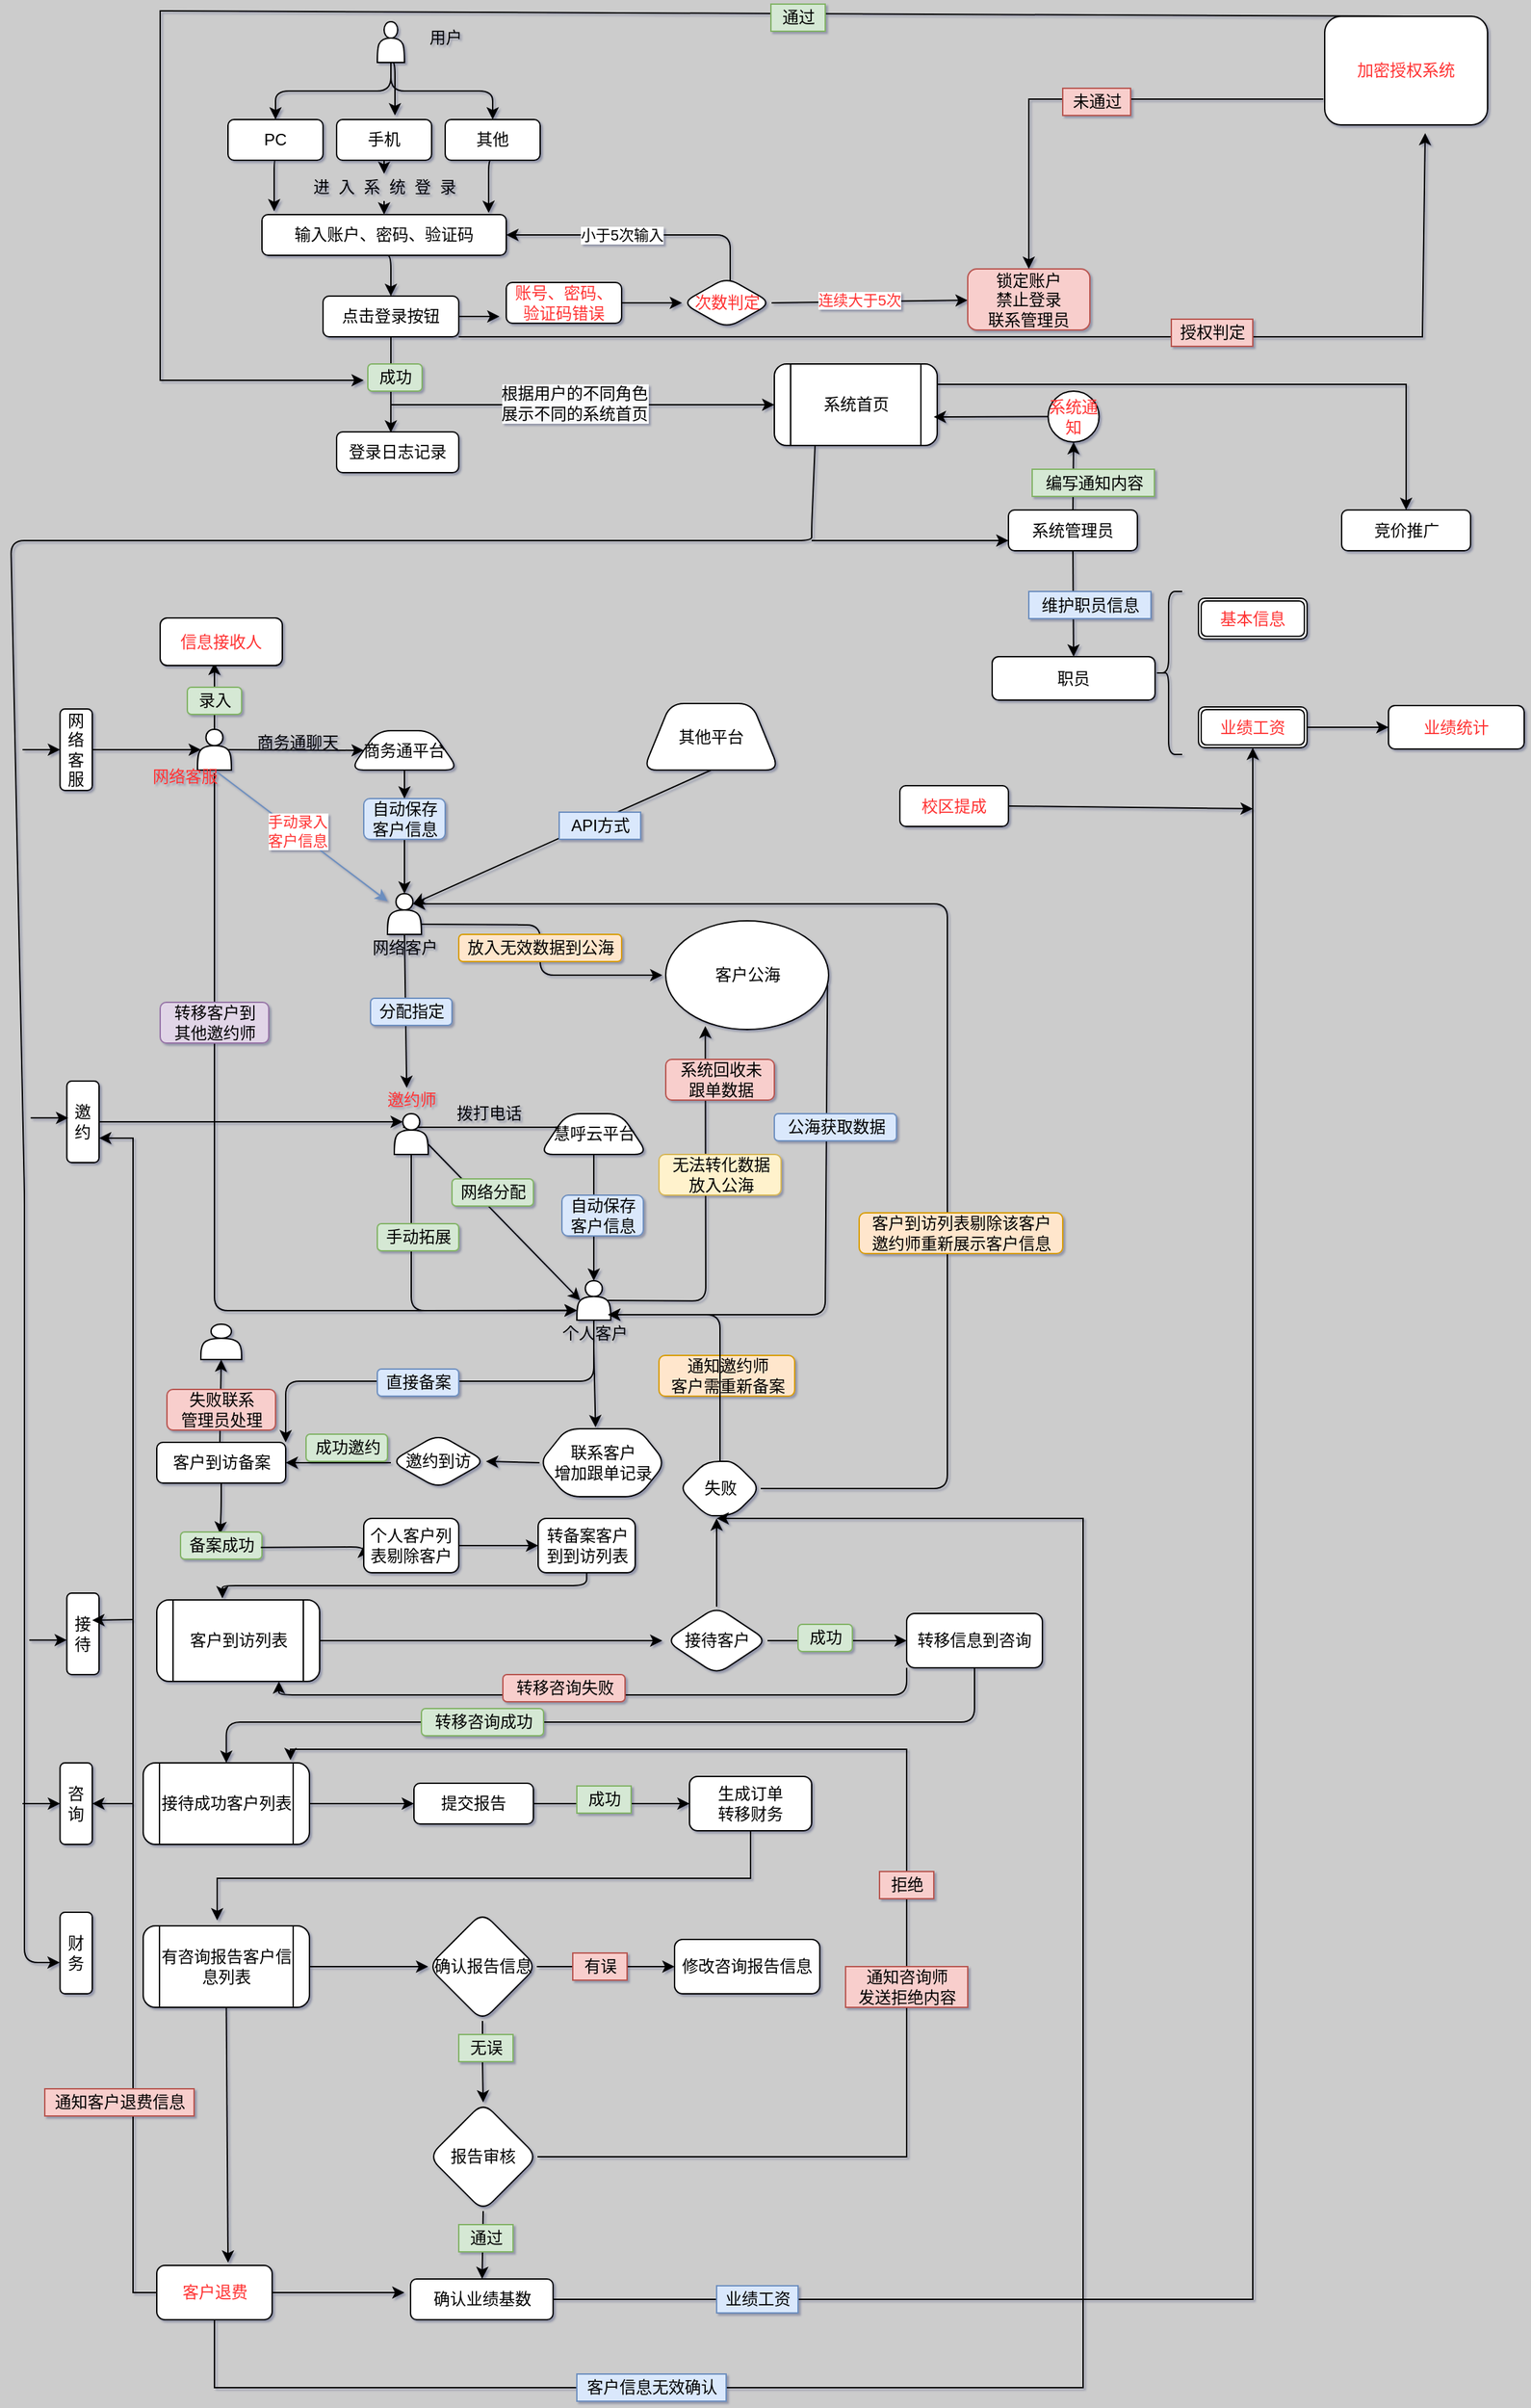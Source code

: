 <mxfile version="14.4.8" type="github">
  <diagram id="YESWJ_fVVs4A_5K_BiSB" name="Page-1">
    <mxGraphModel dx="1422" dy="794" grid="1" gridSize="10" guides="1" tooltips="1" connect="1" arrows="1" fold="1" page="1" pageScale="1" pageWidth="2339" pageHeight="3300" background="#CCCCCC" math="0" shadow="1">
      <root>
        <mxCell id="0" />
        <mxCell id="1" parent="0" />
        <mxCell id="D48idRP4d6Q90apuaHvB-8" style="edgeStyle=orthogonalEdgeStyle;orthogonalLoop=1;jettySize=auto;html=1;exitX=0.5;exitY=1;exitDx=0;exitDy=0;entryX=0.05;entryY=-0.08;entryDx=0;entryDy=0;entryPerimeter=0;" parent="1" source="D48idRP4d6Q90apuaHvB-1" target="D48idRP4d6Q90apuaHvB-5" edge="1">
          <mxGeometry relative="1" as="geometry" />
        </mxCell>
        <mxCell id="D48idRP4d6Q90apuaHvB-1" value="PC" style="whiteSpace=wrap;html=1;rounded=1;" parent="1" vertex="1">
          <mxGeometry x="170" y="90" width="70" height="30" as="geometry" />
        </mxCell>
        <mxCell id="D48idRP4d6Q90apuaHvB-9" style="edgeStyle=orthogonalEdgeStyle;orthogonalLoop=1;jettySize=auto;html=1;exitX=0.5;exitY=1;exitDx=0;exitDy=0;entryX=0.5;entryY=0;entryDx=0;entryDy=0;" parent="1" source="D48idRP4d6Q90apuaHvB-18" target="D48idRP4d6Q90apuaHvB-5" edge="1">
          <mxGeometry relative="1" as="geometry" />
        </mxCell>
        <mxCell id="D48idRP4d6Q90apuaHvB-3" value="手机" style="whiteSpace=wrap;html=1;rounded=1;" parent="1" vertex="1">
          <mxGeometry x="250" y="90" width="70" height="30" as="geometry" />
        </mxCell>
        <mxCell id="D48idRP4d6Q90apuaHvB-10" style="edgeStyle=orthogonalEdgeStyle;orthogonalLoop=1;jettySize=auto;html=1;exitX=0.5;exitY=1;exitDx=0;exitDy=0;entryX=0.928;entryY=-0.04;entryDx=0;entryDy=0;entryPerimeter=0;" parent="1" source="D48idRP4d6Q90apuaHvB-4" target="D48idRP4d6Q90apuaHvB-5" edge="1">
          <mxGeometry relative="1" as="geometry" />
        </mxCell>
        <mxCell id="D48idRP4d6Q90apuaHvB-4" value="其他" style="whiteSpace=wrap;html=1;rounded=1;" parent="1" vertex="1">
          <mxGeometry x="330" y="90" width="70" height="30" as="geometry" />
        </mxCell>
        <mxCell id="D48idRP4d6Q90apuaHvB-21" style="edgeStyle=orthogonalEdgeStyle;orthogonalLoop=1;jettySize=auto;html=1;exitX=0.5;exitY=1;exitDx=0;exitDy=0;entryX=0.5;entryY=0;entryDx=0;entryDy=0;" parent="1" source="D48idRP4d6Q90apuaHvB-5" target="D48idRP4d6Q90apuaHvB-20" edge="1">
          <mxGeometry relative="1" as="geometry" />
        </mxCell>
        <mxCell id="D48idRP4d6Q90apuaHvB-5" value="输入账户、密码、验证码" style="whiteSpace=wrap;html=1;rounded=1;" parent="1" vertex="1">
          <mxGeometry x="195" y="160" width="180" height="30" as="geometry" />
        </mxCell>
        <mxCell id="D48idRP4d6Q90apuaHvB-12" style="edgeStyle=orthogonalEdgeStyle;orthogonalLoop=1;jettySize=auto;html=1;exitX=0.5;exitY=1;exitDx=0;exitDy=0;entryX=0.5;entryY=0;entryDx=0;entryDy=0;" parent="1" source="D48idRP4d6Q90apuaHvB-11" target="D48idRP4d6Q90apuaHvB-1" edge="1">
          <mxGeometry relative="1" as="geometry" />
        </mxCell>
        <mxCell id="D48idRP4d6Q90apuaHvB-13" style="edgeStyle=orthogonalEdgeStyle;orthogonalLoop=1;jettySize=auto;html=1;exitX=0.5;exitY=1;exitDx=0;exitDy=0;entryX=0.614;entryY=-0.1;entryDx=0;entryDy=0;entryPerimeter=0;" parent="1" source="D48idRP4d6Q90apuaHvB-11" target="D48idRP4d6Q90apuaHvB-3" edge="1">
          <mxGeometry relative="1" as="geometry" />
        </mxCell>
        <mxCell id="D48idRP4d6Q90apuaHvB-14" style="edgeStyle=orthogonalEdgeStyle;orthogonalLoop=1;jettySize=auto;html=1;exitX=0.5;exitY=1;exitDx=0;exitDy=0;entryX=0.5;entryY=0;entryDx=0;entryDy=0;" parent="1" source="D48idRP4d6Q90apuaHvB-11" target="D48idRP4d6Q90apuaHvB-4" edge="1">
          <mxGeometry relative="1" as="geometry" />
        </mxCell>
        <mxCell id="D48idRP4d6Q90apuaHvB-11" value="" style="shape=actor;whiteSpace=wrap;html=1;rounded=1;" parent="1" vertex="1">
          <mxGeometry x="280" y="18" width="20" height="30" as="geometry" />
        </mxCell>
        <mxCell id="D48idRP4d6Q90apuaHvB-16" value="用户" style="text;html=1;align=center;verticalAlign=middle;resizable=0;points=[];autosize=1;rounded=1;" parent="1" vertex="1">
          <mxGeometry x="310" y="20" width="40" height="20" as="geometry" />
        </mxCell>
        <mxCell id="D48idRP4d6Q90apuaHvB-18" value="进&amp;nbsp; 入&amp;nbsp; 系&amp;nbsp; 统&amp;nbsp; 登&amp;nbsp; 录" style="text;html=1;align=center;verticalAlign=middle;resizable=0;points=[];autosize=1;rounded=1;" parent="1" vertex="1">
          <mxGeometry x="225" y="130" width="120" height="20" as="geometry" />
        </mxCell>
        <mxCell id="D48idRP4d6Q90apuaHvB-19" style="edgeStyle=orthogonalEdgeStyle;orthogonalLoop=1;jettySize=auto;html=1;exitX=0.5;exitY=1;exitDx=0;exitDy=0;entryX=0.5;entryY=0;entryDx=0;entryDy=0;" parent="1" source="D48idRP4d6Q90apuaHvB-3" target="D48idRP4d6Q90apuaHvB-18" edge="1">
          <mxGeometry relative="1" as="geometry">
            <mxPoint x="285" y="120" as="sourcePoint" />
            <mxPoint x="285" y="160" as="targetPoint" />
          </mxGeometry>
        </mxCell>
        <mxCell id="RMrvw5dMMkh8_IedU6CL-13" style="edgeStyle=orthogonalEdgeStyle;orthogonalLoop=1;jettySize=auto;html=1;exitX=1;exitY=0.5;exitDx=0;exitDy=0;" parent="1" source="D48idRP4d6Q90apuaHvB-20" edge="1">
          <mxGeometry relative="1" as="geometry">
            <mxPoint x="370" y="235" as="targetPoint" />
          </mxGeometry>
        </mxCell>
        <mxCell id="RMrvw5dMMkh8_IedU6CL-25" style="edgeStyle=none;orthogonalLoop=1;jettySize=auto;html=1;exitX=0.5;exitY=1;exitDx=0;exitDy=0;entryX=0.444;entryY=0.017;entryDx=0;entryDy=0;entryPerimeter=0;" parent="1" source="D48idRP4d6Q90apuaHvB-20" target="RMrvw5dMMkh8_IedU6CL-8" edge="1">
          <mxGeometry relative="1" as="geometry" />
        </mxCell>
        <mxCell id="RMrvw5dMMkh8_IedU6CL-39" style="edgeStyle=none;orthogonalLoop=1;jettySize=auto;html=1;entryX=0;entryY=0.5;entryDx=0;entryDy=0;fontColor=#FF3333;" parent="1" target="RMrvw5dMMkh8_IedU6CL-38" edge="1">
          <mxGeometry relative="1" as="geometry">
            <mxPoint x="290" y="300" as="sourcePoint" />
            <Array as="points" />
          </mxGeometry>
        </mxCell>
        <mxCell id="RMrvw5dMMkh8_IedU6CL-41" value="&lt;span style=&quot;color: rgb(0 , 0 , 0) ; font-size: 12px ; background-color: rgb(248 , 249 , 250)&quot;&gt;根据用户的不同角色&lt;/span&gt;&lt;br style=&quot;color: rgb(0 , 0 , 0) ; font-size: 12px ; background-color: rgb(248 , 249 , 250)&quot;&gt;&lt;span style=&quot;color: rgb(0 , 0 , 0) ; font-size: 12px ; background-color: rgb(248 , 249 , 250)&quot;&gt;展示不同的系统首页&lt;/span&gt;" style="edgeLabel;html=1;align=center;verticalAlign=middle;resizable=0;points=[];fontColor=#FF3333;rounded=1;" parent="RMrvw5dMMkh8_IedU6CL-39" vertex="1" connectable="0">
          <mxGeometry x="-0.045" y="1" relative="1" as="geometry">
            <mxPoint as="offset" />
          </mxGeometry>
        </mxCell>
        <mxCell id="47OByKtoj6zuyFMPDQzj-73" style="edgeStyle=none;rounded=0;orthogonalLoop=1;jettySize=auto;html=1;exitX=1;exitY=1;exitDx=0;exitDy=0;fontColor=#FF3333;entryX=0.617;entryY=1.075;entryDx=0;entryDy=0;entryPerimeter=0;" edge="1" parent="1" source="D48idRP4d6Q90apuaHvB-20" target="47OByKtoj6zuyFMPDQzj-72">
          <mxGeometry relative="1" as="geometry">
            <mxPoint x="1052" y="105" as="targetPoint" />
            <Array as="points">
              <mxPoint x="1050" y="250" />
            </Array>
          </mxGeometry>
        </mxCell>
        <mxCell id="D48idRP4d6Q90apuaHvB-20" value="点击登录按钮" style="whiteSpace=wrap;html=1;rounded=1;" parent="1" vertex="1">
          <mxGeometry x="240" y="220" width="100" height="30" as="geometry" />
        </mxCell>
        <mxCell id="RMrvw5dMMkh8_IedU6CL-8" value="登录日志记录" style="whiteSpace=wrap;html=1;rounded=1;" parent="1" vertex="1">
          <mxGeometry x="250" y="320" width="90" height="30" as="geometry" />
        </mxCell>
        <mxCell id="D48idRP4d6Q90apuaHvB-26" value="成功" style="text;html=1;align=center;verticalAlign=middle;resizable=0;points=[];autosize=1;fillColor=#d5e8d4;strokeColor=#82b366;rounded=1;" parent="1" vertex="1">
          <mxGeometry x="273" y="270" width="40" height="20" as="geometry" />
        </mxCell>
        <mxCell id="RMrvw5dMMkh8_IedU6CL-29" style="edgeStyle=none;orthogonalLoop=1;jettySize=auto;html=1;exitX=1;exitY=0.5;exitDx=0;exitDy=0;entryX=0;entryY=0.5;entryDx=0;entryDy=0;" parent="1" source="RMrvw5dMMkh8_IedU6CL-27" edge="1" target="RMrvw5dMMkh8_IedU6CL-37">
          <mxGeometry relative="1" as="geometry">
            <mxPoint x="510" y="235.0" as="targetPoint" />
          </mxGeometry>
        </mxCell>
        <mxCell id="RMrvw5dMMkh8_IedU6CL-27" value="&lt;span style=&quot;color: rgb(255 , 51 , 51)&quot;&gt;账号、密码、&lt;/span&gt;&lt;br style=&quot;color: rgb(255 , 51 , 51)&quot;&gt;&lt;span style=&quot;color: rgb(255 , 51 , 51)&quot;&gt;验证码错误&lt;/span&gt;" style="whiteSpace=wrap;html=1;rounded=1;" parent="1" vertex="1">
          <mxGeometry x="375" y="210" width="85" height="30" as="geometry" />
        </mxCell>
        <mxCell id="RMrvw5dMMkh8_IedU6CL-33" style="edgeStyle=none;orthogonalLoop=1;jettySize=auto;html=1;exitX=1;exitY=0.5;exitDx=0;exitDy=0;" parent="1" target="RMrvw5dMMkh8_IedU6CL-32" edge="1" source="RMrvw5dMMkh8_IedU6CL-37">
          <mxGeometry relative="1" as="geometry">
            <mxPoint x="570" y="235.0" as="sourcePoint" />
          </mxGeometry>
        </mxCell>
        <mxCell id="RMrvw5dMMkh8_IedU6CL-34" value="连续大于5次" style="edgeLabel;html=1;align=center;verticalAlign=middle;resizable=0;points=[];fontColor=#FF3333;rounded=1;" parent="RMrvw5dMMkh8_IedU6CL-33" vertex="1" connectable="0">
          <mxGeometry x="-0.306" y="-1" relative="1" as="geometry">
            <mxPoint x="14.49" y="-2.84" as="offset" />
          </mxGeometry>
        </mxCell>
        <mxCell id="RMrvw5dMMkh8_IedU6CL-35" style="edgeStyle=none;orthogonalLoop=1;jettySize=auto;html=1;exitX=0.5;exitY=0;exitDx=0;exitDy=0;entryX=1;entryY=0.5;entryDx=0;entryDy=0;" parent="1" target="D48idRP4d6Q90apuaHvB-5" edge="1">
          <mxGeometry relative="1" as="geometry">
            <mxPoint x="540" y="215.0" as="sourcePoint" />
            <Array as="points">
              <mxPoint x="540" y="175" />
            </Array>
          </mxGeometry>
        </mxCell>
        <mxCell id="RMrvw5dMMkh8_IedU6CL-36" value="小于5次输入" style="edgeLabel;html=1;align=center;verticalAlign=middle;resizable=0;points=[];rounded=1;" parent="RMrvw5dMMkh8_IedU6CL-35" vertex="1" connectable="0">
          <mxGeometry x="0.35" y="1" relative="1" as="geometry">
            <mxPoint x="18.33" y="-1" as="offset" />
          </mxGeometry>
        </mxCell>
        <mxCell id="RMrvw5dMMkh8_IedU6CL-32" value="锁定账户&lt;br&gt;禁止登录&lt;br&gt;联系管理员" style="whiteSpace=wrap;html=1;fillColor=#f8cecc;strokeColor=#b85450;rounded=1;" parent="1" vertex="1">
          <mxGeometry x="715" y="200" width="90" height="45" as="geometry" />
        </mxCell>
        <mxCell id="RMrvw5dMMkh8_IedU6CL-37" value="次数判定" style="rhombus;whiteSpace=wrap;html=1;fontColor=#FF3333;rounded=1;" parent="1" vertex="1">
          <mxGeometry x="504.5" y="206.25" width="66" height="37.5" as="geometry" />
        </mxCell>
        <mxCell id="RMrvw5dMMkh8_IedU6CL-220" style="edgeStyle=none;orthogonalLoop=1;jettySize=auto;html=1;exitX=0.25;exitY=1;exitDx=0;exitDy=0;fontColor=#000000;entryX=-0.011;entryY=0.617;entryDx=0;entryDy=0;entryPerimeter=0;" parent="1" source="RMrvw5dMMkh8_IedU6CL-38" target="47OByKtoj6zuyFMPDQzj-7" edge="1">
          <mxGeometry relative="1" as="geometry">
            <mxPoint x="19.8" y="1363" as="targetPoint" />
            <Array as="points">
              <mxPoint x="600" y="390" />
              <mxPoint x="600" y="400" />
              <mxPoint x="10" y="400" />
              <mxPoint x="20" y="880" />
              <mxPoint x="20" y="1120" />
              <mxPoint x="20" y="1240" />
              <mxPoint x="20" y="1323" />
              <mxPoint x="20" y="1447" />
            </Array>
          </mxGeometry>
        </mxCell>
        <mxCell id="47OByKtoj6zuyFMPDQzj-82" style="edgeStyle=none;rounded=0;orthogonalLoop=1;jettySize=auto;html=1;exitX=1;exitY=0.25;exitDx=0;exitDy=0;entryX=0.5;entryY=0;entryDx=0;entryDy=0;fontColor=#FF3333;" edge="1" parent="1" source="RMrvw5dMMkh8_IedU6CL-38" target="47OByKtoj6zuyFMPDQzj-81">
          <mxGeometry relative="1" as="geometry">
            <Array as="points">
              <mxPoint x="1038" y="285" />
            </Array>
          </mxGeometry>
        </mxCell>
        <mxCell id="RMrvw5dMMkh8_IedU6CL-38" value="&lt;font color=&quot;#000000&quot;&gt;系统首页&lt;/font&gt;" style="shape=process;whiteSpace=wrap;html=1;backgroundOutline=1;fontColor=#FF3333;rounded=1;" parent="1" vertex="1">
          <mxGeometry x="572.5" y="270" width="120" height="60" as="geometry" />
        </mxCell>
        <mxCell id="RMrvw5dMMkh8_IedU6CL-47" style="edgeStyle=none;orthogonalLoop=1;jettySize=auto;html=1;exitX=0.9;exitY=0.5;exitDx=0;exitDy=0;entryX=0;entryY=0.5;entryDx=0;entryDy=0;fontColor=#FF3333;exitPerimeter=0;" parent="1" source="RMrvw5dMMkh8_IedU6CL-44" target="RMrvw5dMMkh8_IedU6CL-46" edge="1">
          <mxGeometry relative="1" as="geometry" />
        </mxCell>
        <mxCell id="RMrvw5dMMkh8_IedU6CL-58" style="edgeStyle=none;orthogonalLoop=1;jettySize=auto;html=1;exitX=0.5;exitY=1;exitDx=0;exitDy=0;fontColor=#FF3333;fillColor=#dae8fc;strokeColor=#6c8ebf;" parent="1" source="RMrvw5dMMkh8_IedU6CL-44" target="RMrvw5dMMkh8_IedU6CL-76" edge="1">
          <mxGeometry relative="1" as="geometry">
            <mxPoint x="160" y="568" as="sourcePoint" />
            <mxPoint x="370" y="629.37" as="targetPoint" />
            <Array as="points" />
          </mxGeometry>
        </mxCell>
        <mxCell id="RMrvw5dMMkh8_IedU6CL-59" value="手动录入&lt;br&gt;客户信息" style="edgeLabel;html=1;align=center;verticalAlign=middle;resizable=0;points=[];fontColor=#FF3333;rounded=1;" parent="RMrvw5dMMkh8_IedU6CL-58" vertex="1" connectable="0">
          <mxGeometry x="-0.216" relative="1" as="geometry">
            <mxPoint x="11.21" y="6.67" as="offset" />
          </mxGeometry>
        </mxCell>
        <mxCell id="RMrvw5dMMkh8_IedU6CL-72" style="edgeStyle=none;orthogonalLoop=1;jettySize=auto;html=1;exitX=0.5;exitY=0;exitDx=0;exitDy=0;fontColor=#000000;" parent="1" source="RMrvw5dMMkh8_IedU6CL-44" edge="1">
          <mxGeometry relative="1" as="geometry">
            <mxPoint x="160" y="490" as="targetPoint" />
          </mxGeometry>
        </mxCell>
        <mxCell id="RMrvw5dMMkh8_IedU6CL-174" style="edgeStyle=elbowEdgeStyle;orthogonalLoop=1;jettySize=auto;elbow=vertical;html=1;entryX=0;entryY=0.75;entryDx=0;entryDy=0;fontColor=#000000;" parent="1" target="RMrvw5dMMkh8_IedU6CL-80" edge="1">
          <mxGeometry relative="1" as="geometry">
            <mxPoint x="160" y="571" as="sourcePoint" />
            <Array as="points">
              <mxPoint x="330" y="967" />
              <mxPoint x="160" y="840" />
            </Array>
          </mxGeometry>
        </mxCell>
        <mxCell id="RMrvw5dMMkh8_IedU6CL-44" value="" style="shape=actor;whiteSpace=wrap;html=1;fontColor=#FF3333;rounded=1;" parent="1" vertex="1">
          <mxGeometry x="147.5" y="539" width="25" height="30" as="geometry" />
        </mxCell>
        <mxCell id="RMrvw5dMMkh8_IedU6CL-45" value="网络客服" style="text;html=1;align=center;verticalAlign=middle;resizable=0;points=[];autosize=1;fontColor=#FF3333;rounded=1;" parent="1" vertex="1">
          <mxGeometry x="107.5" y="564" width="60" height="20" as="geometry" />
        </mxCell>
        <mxCell id="RMrvw5dMMkh8_IedU6CL-78" style="edgeStyle=none;orthogonalLoop=1;jettySize=auto;html=1;exitX=0.5;exitY=1;exitDx=0;exitDy=0;entryX=0.5;entryY=0;entryDx=0;entryDy=0;fontColor=#000000;" parent="1" source="RMrvw5dMMkh8_IedU6CL-54" target="RMrvw5dMMkh8_IedU6CL-76" edge="1">
          <mxGeometry relative="1" as="geometry" />
        </mxCell>
        <mxCell id="RMrvw5dMMkh8_IedU6CL-46" value="&lt;font color=&quot;#000000&quot;&gt;商务通平台&lt;/font&gt;" style="shape=trapezoid;perimeter=trapezoidPerimeter;whiteSpace=wrap;html=1;fixedSize=1;fontColor=#FF3333;rounded=1;" parent="1" vertex="1">
          <mxGeometry x="260" y="540" width="80" height="29" as="geometry" />
        </mxCell>
        <mxCell id="RMrvw5dMMkh8_IedU6CL-48" value="&lt;font color=&quot;#000000&quot;&gt;商务通聊天&lt;/font&gt;" style="text;html=1;align=center;verticalAlign=middle;resizable=0;points=[];autosize=1;fontColor=#FF3333;rounded=1;" parent="1" vertex="1">
          <mxGeometry x="181" y="539" width="80" height="20" as="geometry" />
        </mxCell>
        <mxCell id="RMrvw5dMMkh8_IedU6CL-61" value="信息接收人" style="whiteSpace=wrap;html=1;fontColor=#FF3333;rounded=1;" parent="1" vertex="1">
          <mxGeometry x="120" y="457" width="90" height="35" as="geometry" />
        </mxCell>
        <mxCell id="RMrvw5dMMkh8_IedU6CL-68" style="edgeStyle=none;orthogonalLoop=1;jettySize=auto;html=1;entryX=1;entryY=0.25;entryDx=0;entryDy=0;fontColor=#FF3333;" parent="1" target="RMrvw5dMMkh8_IedU6CL-67" edge="1">
          <mxGeometry relative="1" as="geometry">
            <mxPoint x="299" y="832" as="sourcePoint" />
          </mxGeometry>
        </mxCell>
        <mxCell id="RMrvw5dMMkh8_IedU6CL-82" style="edgeStyle=none;orthogonalLoop=1;jettySize=auto;html=1;exitX=0.5;exitY=1;exitDx=0;exitDy=0;fontColor=#000000;entryX=0;entryY=0.75;entryDx=0;entryDy=0;" parent="1" source="RMrvw5dMMkh8_IedU6CL-64" target="RMrvw5dMMkh8_IedU6CL-80" edge="1">
          <mxGeometry relative="1" as="geometry">
            <mxPoint x="420" y="967" as="targetPoint" />
            <Array as="points">
              <mxPoint x="305" y="967" />
            </Array>
          </mxGeometry>
        </mxCell>
        <mxCell id="RMrvw5dMMkh8_IedU6CL-88" style="edgeStyle=none;orthogonalLoop=1;jettySize=auto;html=1;exitX=1;exitY=0.75;exitDx=0;exitDy=0;entryX=0.1;entryY=0.5;entryDx=0;entryDy=0;entryPerimeter=0;fontColor=#000000;" parent="1" source="RMrvw5dMMkh8_IedU6CL-64" target="RMrvw5dMMkh8_IedU6CL-80" edge="1">
          <mxGeometry relative="1" as="geometry" />
        </mxCell>
        <mxCell id="RMrvw5dMMkh8_IedU6CL-64" value="" style="shape=actor;whiteSpace=wrap;html=1;fontColor=#FF3333;rounded=1;" parent="1" vertex="1">
          <mxGeometry x="292.5" y="822" width="25" height="30" as="geometry" />
        </mxCell>
        <mxCell id="RMrvw5dMMkh8_IedU6CL-65" value="邀约师" style="text;html=1;align=center;verticalAlign=middle;resizable=0;points=[];autosize=1;fontColor=#FF3333;rounded=1;" parent="1" vertex="1">
          <mxGeometry x="280" y="802" width="50" height="20" as="geometry" />
        </mxCell>
        <mxCell id="RMrvw5dMMkh8_IedU6CL-178" style="edgeStyle=elbowEdgeStyle;orthogonalLoop=1;jettySize=auto;elbow=vertical;html=1;exitX=0.5;exitY=1;exitDx=0;exitDy=0;entryX=0.5;entryY=0;entryDx=0;entryDy=0;fontColor=#000000;" parent="1" source="RMrvw5dMMkh8_IedU6CL-67" target="RMrvw5dMMkh8_IedU6CL-80" edge="1">
          <mxGeometry relative="1" as="geometry" />
        </mxCell>
        <mxCell id="RMrvw5dMMkh8_IedU6CL-67" value="&lt;font color=&quot;#000000&quot;&gt;慧呼云平台&lt;/font&gt;" style="shape=trapezoid;perimeter=trapezoidPerimeter;whiteSpace=wrap;html=1;fixedSize=1;fontColor=#FF3333;rounded=1;" parent="1" vertex="1">
          <mxGeometry x="399.5" y="822" width="80" height="30" as="geometry" />
        </mxCell>
        <mxCell id="RMrvw5dMMkh8_IedU6CL-69" value="拨打电话" style="text;html=1;align=center;verticalAlign=middle;resizable=0;points=[];autosize=1;rounded=1;" parent="1" vertex="1">
          <mxGeometry x="331.5" y="812" width="60" height="20" as="geometry" />
        </mxCell>
        <mxCell id="RMrvw5dMMkh8_IedU6CL-73" value="录入" style="text;html=1;align=center;verticalAlign=middle;resizable=0;points=[];autosize=1;fillColor=#d5e8d4;strokeColor=#82b366;rounded=1;" parent="1" vertex="1">
          <mxGeometry x="140" y="508" width="40" height="20" as="geometry" />
        </mxCell>
        <mxCell id="RMrvw5dMMkh8_IedU6CL-75" value="手动拓展" style="text;html=1;align=center;verticalAlign=middle;resizable=0;points=[];autosize=1;fillColor=#d5e8d4;strokeColor=#82b366;rounded=1;" parent="1" vertex="1">
          <mxGeometry x="280" y="903" width="60" height="20" as="geometry" />
        </mxCell>
        <mxCell id="RMrvw5dMMkh8_IedU6CL-110" style="edgeStyle=none;orthogonalLoop=1;jettySize=auto;html=1;exitX=0.5;exitY=1;exitDx=0;exitDy=0;entryX=0.433;entryY=0.05;entryDx=0;entryDy=0;entryPerimeter=0;fontColor=#000000;" parent="1" source="RMrvw5dMMkh8_IedU6CL-76" target="RMrvw5dMMkh8_IedU6CL-65" edge="1">
          <mxGeometry relative="1" as="geometry" />
        </mxCell>
        <mxCell id="RMrvw5dMMkh8_IedU6CL-150" style="edgeStyle=none;orthogonalLoop=1;jettySize=auto;html=1;exitX=1;exitY=0.75;exitDx=0;exitDy=0;fontColor=#000000;" parent="1" source="RMrvw5dMMkh8_IedU6CL-76" edge="1">
          <mxGeometry relative="1" as="geometry">
            <mxPoint x="490" y="720" as="targetPoint" />
            <Array as="points">
              <mxPoint x="400" y="683" />
              <mxPoint x="400" y="720" />
            </Array>
          </mxGeometry>
        </mxCell>
        <mxCell id="RMrvw5dMMkh8_IedU6CL-76" value="" style="shape=actor;whiteSpace=wrap;html=1;fontColor=#FF3333;rounded=1;" parent="1" vertex="1">
          <mxGeometry x="287.5" y="660" width="25" height="30" as="geometry" />
        </mxCell>
        <mxCell id="RMrvw5dMMkh8_IedU6CL-54" value="自动保存&lt;br&gt;客户信息" style="text;html=1;align=center;verticalAlign=middle;resizable=0;points=[];autosize=1;fillColor=#dae8fc;strokeColor=#6c8ebf;rounded=1;" parent="1" vertex="1">
          <mxGeometry x="270" y="590" width="60" height="30" as="geometry" />
        </mxCell>
        <mxCell id="RMrvw5dMMkh8_IedU6CL-79" style="edgeStyle=none;orthogonalLoop=1;jettySize=auto;html=1;exitX=0.5;exitY=1;exitDx=0;exitDy=0;entryX=0.5;entryY=0;entryDx=0;entryDy=0;fontColor=#000000;" parent="1" source="RMrvw5dMMkh8_IedU6CL-46" target="RMrvw5dMMkh8_IedU6CL-54" edge="1">
          <mxGeometry relative="1" as="geometry">
            <mxPoint x="300" y="569" as="sourcePoint" />
            <mxPoint x="300" y="660" as="targetPoint" />
          </mxGeometry>
        </mxCell>
        <mxCell id="RMrvw5dMMkh8_IedU6CL-101" style="edgeStyle=none;orthogonalLoop=1;jettySize=auto;html=1;exitX=0.9;exitY=0.5;exitDx=0;exitDy=0;entryX=0.243;entryY=0.969;entryDx=0;entryDy=0;fontColor=#000000;entryPerimeter=0;exitPerimeter=0;" parent="1" source="RMrvw5dMMkh8_IedU6CL-80" target="RMrvw5dMMkh8_IedU6CL-95" edge="1">
          <mxGeometry relative="1" as="geometry">
            <Array as="points">
              <mxPoint x="522" y="960" />
            </Array>
          </mxGeometry>
        </mxCell>
        <mxCell id="RMrvw5dMMkh8_IedU6CL-105" style="edgeStyle=none;orthogonalLoop=1;jettySize=auto;html=1;exitX=0.5;exitY=1;exitDx=0;exitDy=0;entryX=0.444;entryY=-0.023;entryDx=0;entryDy=0;entryPerimeter=0;fontColor=#000000;" parent="1" source="RMrvw5dMMkh8_IedU6CL-84" target="RMrvw5dMMkh8_IedU6CL-104" edge="1">
          <mxGeometry relative="1" as="geometry" />
        </mxCell>
        <mxCell id="RMrvw5dMMkh8_IedU6CL-186" style="edgeStyle=elbowEdgeStyle;orthogonalLoop=1;jettySize=auto;elbow=vertical;html=1;exitX=0.5;exitY=1;exitDx=0;exitDy=0;entryX=1;entryY=0;entryDx=0;entryDy=0;fontColor=#000000;" parent="1" source="RMrvw5dMMkh8_IedU6CL-80" target="RMrvw5dMMkh8_IedU6CL-141" edge="1">
          <mxGeometry relative="1" as="geometry" />
        </mxCell>
        <mxCell id="RMrvw5dMMkh8_IedU6CL-80" value="" style="shape=actor;whiteSpace=wrap;html=1;fontColor=#FF3333;rounded=1;" parent="1" vertex="1">
          <mxGeometry x="427" y="945" width="25" height="29" as="geometry" />
        </mxCell>
        <mxCell id="RMrvw5dMMkh8_IedU6CL-85" value="网络客户" style="text;html=1;align=center;verticalAlign=middle;resizable=0;points=[];autosize=1;fontColor=#000000;rounded=1;" parent="1" vertex="1">
          <mxGeometry x="270" y="690" width="60" height="20" as="geometry" />
        </mxCell>
        <mxCell id="RMrvw5dMMkh8_IedU6CL-92" value="分配指定" style="text;html=1;align=center;verticalAlign=middle;resizable=0;points=[];autosize=1;fillColor=#dae8fc;strokeColor=#6c8ebf;rounded=1;" parent="1" vertex="1">
          <mxGeometry x="275" y="737" width="60" height="20" as="geometry" />
        </mxCell>
        <mxCell id="RMrvw5dMMkh8_IedU6CL-134" style="edgeStyle=none;orthogonalLoop=1;jettySize=auto;html=1;exitX=0.993;exitY=0.594;exitDx=0;exitDy=0;fontColor=#000000;exitPerimeter=0;" parent="1" source="RMrvw5dMMkh8_IedU6CL-95" edge="1">
          <mxGeometry relative="1" as="geometry">
            <mxPoint x="450" y="970" as="targetPoint" />
            <Array as="points">
              <mxPoint x="610" y="970" />
            </Array>
          </mxGeometry>
        </mxCell>
        <mxCell id="RMrvw5dMMkh8_IedU6CL-95" value="客户公海" style="ellipse;whiteSpace=wrap;html=1;fontColor=#000000;rounded=1;" parent="1" vertex="1">
          <mxGeometry x="492.5" y="680" width="120" height="80" as="geometry" />
        </mxCell>
        <mxCell id="RMrvw5dMMkh8_IedU6CL-97" value="公海获取数据" style="text;html=1;align=center;verticalAlign=middle;resizable=0;points=[];autosize=1;fillColor=#dae8fc;strokeColor=#6c8ebf;rounded=1;" parent="1" vertex="1">
          <mxGeometry x="572.5" y="822" width="90" height="20" as="geometry" />
        </mxCell>
        <mxCell id="RMrvw5dMMkh8_IedU6CL-99" value="无法转化数据&lt;br&gt;放入公海" style="text;html=1;align=center;verticalAlign=middle;resizable=0;points=[];autosize=1;fillColor=#fff2cc;strokeColor=#d6b656;rounded=1;" parent="1" vertex="1">
          <mxGeometry x="487.5" y="852" width="90" height="30" as="geometry" />
        </mxCell>
        <mxCell id="RMrvw5dMMkh8_IedU6CL-102" value="系统回收未&lt;br&gt;跟单数据" style="text;html=1;align=center;verticalAlign=middle;resizable=0;points=[];autosize=1;fillColor=#f8cecc;strokeColor=#b85450;rounded=1;" parent="1" vertex="1">
          <mxGeometry x="492.5" y="782" width="80" height="30" as="geometry" />
        </mxCell>
        <mxCell id="RMrvw5dMMkh8_IedU6CL-140" style="edgeStyle=none;orthogonalLoop=1;jettySize=auto;html=1;exitX=0;exitY=0.5;exitDx=0;exitDy=0;entryX=1;entryY=0.5;entryDx=0;entryDy=0;fontColor=#000000;" parent="1" source="RMrvw5dMMkh8_IedU6CL-104" target="RMrvw5dMMkh8_IedU6CL-139" edge="1">
          <mxGeometry relative="1" as="geometry" />
        </mxCell>
        <mxCell id="RMrvw5dMMkh8_IedU6CL-104" value="联系客户&lt;br&gt;增加跟单记录" style="shape=hexagon;perimeter=hexagonPerimeter2;whiteSpace=wrap;html=1;fixedSize=1;fontColor=#000000;rounded=1;" parent="1" vertex="1">
          <mxGeometry x="399.5" y="1054" width="93" height="50" as="geometry" />
        </mxCell>
        <mxCell id="RMrvw5dMMkh8_IedU6CL-84" value="个人客户" style="text;html=1;align=center;verticalAlign=middle;resizable=0;points=[];autosize=1;fontColor=#000000;rounded=1;" parent="1" vertex="1">
          <mxGeometry x="409.5" y="974" width="60" height="20" as="geometry" />
        </mxCell>
        <mxCell id="RMrvw5dMMkh8_IedU6CL-143" style="edgeStyle=none;orthogonalLoop=1;jettySize=auto;html=1;entryX=1;entryY=0.5;entryDx=0;entryDy=0;fontColor=#000000;" parent="1" target="RMrvw5dMMkh8_IedU6CL-141" edge="1">
          <mxGeometry relative="1" as="geometry">
            <mxPoint x="290" y="1079" as="sourcePoint" />
          </mxGeometry>
        </mxCell>
        <mxCell id="RMrvw5dMMkh8_IedU6CL-139" value="&lt;span&gt;邀约到访&lt;/span&gt;" style="rhombus;whiteSpace=wrap;html=1;fontColor=#000000;rounded=1;" parent="1" vertex="1">
          <mxGeometry x="290" y="1058" width="70" height="40" as="geometry" />
        </mxCell>
        <mxCell id="RMrvw5dMMkh8_IedU6CL-157" style="edgeStyle=none;orthogonalLoop=1;jettySize=auto;html=1;exitX=0.5;exitY=0;exitDx=0;exitDy=0;fontColor=#000000;entryX=0.5;entryY=1;entryDx=0;entryDy=0;" parent="1" target="RMrvw5dMMkh8_IedU6CL-156" edge="1">
          <mxGeometry relative="1" as="geometry">
            <mxPoint x="164" y="1064" as="sourcePoint" />
            <mxPoint x="167" y="1020" as="targetPoint" />
          </mxGeometry>
        </mxCell>
        <mxCell id="RMrvw5dMMkh8_IedU6CL-195" style="edgeStyle=elbowEdgeStyle;orthogonalLoop=1;jettySize=auto;elbow=vertical;html=1;exitX=0.5;exitY=1;exitDx=0;exitDy=0;entryX=0.486;entryY=0.067;entryDx=0;entryDy=0;entryPerimeter=0;fontColor=#000000;" parent="1" source="RMrvw5dMMkh8_IedU6CL-141" target="RMrvw5dMMkh8_IedU6CL-148" edge="1">
          <mxGeometry relative="1" as="geometry" />
        </mxCell>
        <mxCell id="RMrvw5dMMkh8_IedU6CL-141" value="客户到访备案" style="whiteSpace=wrap;html=1;fontColor=#000000;rounded=1;" parent="1" vertex="1">
          <mxGeometry x="117.5" y="1064" width="95" height="30" as="geometry" />
        </mxCell>
        <mxCell id="RMrvw5dMMkh8_IedU6CL-144" value="成功邀约" style="text;html=1;align=center;verticalAlign=middle;resizable=0;points=[];autosize=1;fillColor=#d5e8d4;strokeColor=#82b366;rounded=1;" parent="1" vertex="1">
          <mxGeometry x="227.5" y="1058" width="60" height="20" as="geometry" />
        </mxCell>
        <mxCell id="RMrvw5dMMkh8_IedU6CL-161" style="edgeStyle=none;orthogonalLoop=1;jettySize=auto;html=1;exitX=1;exitY=0.5;exitDx=0;exitDy=0;fontColor=#000000;" parent="1" source="RMrvw5dMMkh8_IedU6CL-146" edge="1">
          <mxGeometry relative="1" as="geometry">
            <mxPoint x="490" y="1210" as="targetPoint" />
          </mxGeometry>
        </mxCell>
        <mxCell id="RMrvw5dMMkh8_IedU6CL-146" value="客户到访列表" style="shape=process;whiteSpace=wrap;html=1;backgroundOutline=1;fontColor=#000000;rounded=1;" parent="1" vertex="1">
          <mxGeometry x="117.5" y="1180" width="120" height="60" as="geometry" />
        </mxCell>
        <mxCell id="RMrvw5dMMkh8_IedU6CL-148" value="备案成功" style="text;html=1;align=center;verticalAlign=middle;resizable=0;points=[];autosize=1;fillColor=#d5e8d4;strokeColor=#82b366;rounded=1;" parent="1" vertex="1">
          <mxGeometry x="135" y="1130" width="60" height="20" as="geometry" />
        </mxCell>
        <mxCell id="RMrvw5dMMkh8_IedU6CL-151" value="放入无效数据到公海" style="text;html=1;align=center;verticalAlign=middle;resizable=0;points=[];autosize=1;fillColor=#ffe6cc;strokeColor=#d79b00;rounded=1;" parent="1" vertex="1">
          <mxGeometry x="340" y="690" width="120" height="20" as="geometry" />
        </mxCell>
        <mxCell id="RMrvw5dMMkh8_IedU6CL-153" value="转移客户到&lt;br&gt;其他邀约师" style="text;html=1;align=center;verticalAlign=middle;resizable=0;points=[];autosize=1;fillColor=#e1d5e7;strokeColor=#9673a6;rounded=1;" parent="1" vertex="1">
          <mxGeometry x="120" y="740" width="80" height="30" as="geometry" />
        </mxCell>
        <mxCell id="RMrvw5dMMkh8_IedU6CL-156" value="" style="shape=actor;whiteSpace=wrap;html=1;fontColor=#000000;rounded=1;" parent="1" vertex="1">
          <mxGeometry x="150" y="977" width="30" height="26" as="geometry" />
        </mxCell>
        <mxCell id="RMrvw5dMMkh8_IedU6CL-159" value="失败联系&lt;br&gt;管理员处理" style="text;html=1;align=center;verticalAlign=middle;resizable=0;points=[];autosize=1;fillColor=#f8cecc;strokeColor=#b85450;rounded=1;" parent="1" vertex="1">
          <mxGeometry x="125" y="1025" width="80" height="30" as="geometry" />
        </mxCell>
        <mxCell id="RMrvw5dMMkh8_IedU6CL-163" style="edgeStyle=none;orthogonalLoop=1;jettySize=auto;html=1;exitX=1;exitY=0.5;exitDx=0;exitDy=0;entryX=0;entryY=0.5;entryDx=0;entryDy=0;fontColor=#000000;" parent="1" source="RMrvw5dMMkh8_IedU6CL-160" target="RMrvw5dMMkh8_IedU6CL-162" edge="1">
          <mxGeometry relative="1" as="geometry" />
        </mxCell>
        <mxCell id="RMrvw5dMMkh8_IedU6CL-197" style="edgeStyle=elbowEdgeStyle;orthogonalLoop=1;jettySize=auto;elbow=vertical;html=1;exitX=0.5;exitY=0;exitDx=0;exitDy=0;fontColor=#000000;" parent="1" source="RMrvw5dMMkh8_IedU6CL-160" edge="1">
          <mxGeometry relative="1" as="geometry">
            <mxPoint x="530" y="1120" as="targetPoint" />
            <Array as="points">
              <mxPoint x="530" y="1150" />
              <mxPoint x="530" y="1120" />
            </Array>
          </mxGeometry>
        </mxCell>
        <mxCell id="RMrvw5dMMkh8_IedU6CL-160" value="接待客户" style="rhombus;whiteSpace=wrap;html=1;fontColor=#000000;rounded=1;" parent="1" vertex="1">
          <mxGeometry x="492.5" y="1185" width="75" height="50" as="geometry" />
        </mxCell>
        <mxCell id="RMrvw5dMMkh8_IedU6CL-202" style="edgeStyle=elbowEdgeStyle;orthogonalLoop=1;jettySize=auto;elbow=vertical;html=1;exitX=0.5;exitY=1;exitDx=0;exitDy=0;entryX=0.5;entryY=0;entryDx=0;entryDy=0;fontColor=#000000;" parent="1" source="RMrvw5dMMkh8_IedU6CL-162" target="RMrvw5dMMkh8_IedU6CL-169" edge="1">
          <mxGeometry relative="1" as="geometry">
            <Array as="points">
              <mxPoint x="520" y="1270" />
            </Array>
          </mxGeometry>
        </mxCell>
        <mxCell id="RMrvw5dMMkh8_IedU6CL-204" style="edgeStyle=elbowEdgeStyle;orthogonalLoop=1;jettySize=auto;elbow=vertical;html=1;exitX=0;exitY=1;exitDx=0;exitDy=0;entryX=0.75;entryY=1;entryDx=0;entryDy=0;fontColor=#000000;" parent="1" source="RMrvw5dMMkh8_IedU6CL-162" target="RMrvw5dMMkh8_IedU6CL-146" edge="1">
          <mxGeometry relative="1" as="geometry">
            <Array as="points">
              <mxPoint x="460" y="1250" />
              <mxPoint x="460" y="1250" />
              <mxPoint x="220" y="1240" />
              <mxPoint x="490" y="1250" />
              <mxPoint x="450" y="1240" />
            </Array>
          </mxGeometry>
        </mxCell>
        <mxCell id="RMrvw5dMMkh8_IedU6CL-162" value="转移信息到咨询" style="whiteSpace=wrap;html=1;fontColor=#000000;rounded=1;" parent="1" vertex="1">
          <mxGeometry x="670" y="1190" width="100" height="40" as="geometry" />
        </mxCell>
        <mxCell id="RMrvw5dMMkh8_IedU6CL-165" value="成功" style="text;html=1;align=center;verticalAlign=middle;resizable=0;points=[];autosize=1;rounded=1;fillColor=#d5e8d4;strokeColor=#82b366;" parent="1" vertex="1">
          <mxGeometry x="590" y="1198" width="40" height="20" as="geometry" />
        </mxCell>
        <mxCell id="RMrvw5dMMkh8_IedU6CL-168" value="通知邀约师&lt;br&gt;客户需重新备案" style="text;html=1;align=center;verticalAlign=middle;resizable=0;points=[];autosize=1;fillColor=#ffe6cc;strokeColor=#d79b00;rounded=1;" parent="1" vertex="1">
          <mxGeometry x="487.5" y="1000" width="100" height="30" as="geometry" />
        </mxCell>
        <mxCell id="47OByKtoj6zuyFMPDQzj-3" style="edgeStyle=orthogonalEdgeStyle;rounded=0;orthogonalLoop=1;jettySize=auto;html=1;exitX=1;exitY=0.5;exitDx=0;exitDy=0;entryX=0;entryY=0.5;entryDx=0;entryDy=0;" edge="1" parent="1" source="RMrvw5dMMkh8_IedU6CL-169" target="47OByKtoj6zuyFMPDQzj-2">
          <mxGeometry relative="1" as="geometry" />
        </mxCell>
        <mxCell id="RMrvw5dMMkh8_IedU6CL-169" value="接待成功客户列表" style="shape=process;whiteSpace=wrap;html=1;backgroundOutline=1;fontColor=#000000;rounded=1;" parent="1" vertex="1">
          <mxGeometry x="107.5" y="1300" width="122.5" height="60" as="geometry" />
        </mxCell>
        <mxCell id="RMrvw5dMMkh8_IedU6CL-177" value="自动保存&lt;br&gt;客户信息" style="text;html=1;align=center;verticalAlign=middle;resizable=0;points=[];autosize=1;fillColor=#dae8fc;strokeColor=#6c8ebf;rounded=1;" parent="1" vertex="1">
          <mxGeometry x="416" y="882" width="60" height="30" as="geometry" />
        </mxCell>
        <mxCell id="RMrvw5dMMkh8_IedU6CL-180" value="网络分配" style="text;html=1;align=center;verticalAlign=middle;resizable=0;points=[];autosize=1;fillColor=#d5e8d4;strokeColor=#82b366;rounded=1;" parent="1" vertex="1">
          <mxGeometry x="335" y="870" width="60" height="20" as="geometry" />
        </mxCell>
        <mxCell id="RMrvw5dMMkh8_IedU6CL-187" value="直接备案" style="text;html=1;align=center;verticalAlign=middle;resizable=0;points=[];autosize=1;fillColor=#dae8fc;strokeColor=#6c8ebf;rounded=1;" parent="1" vertex="1">
          <mxGeometry x="280" y="1010" width="60" height="20" as="geometry" />
        </mxCell>
        <mxCell id="RMrvw5dMMkh8_IedU6CL-191" style="edgeStyle=elbowEdgeStyle;orthogonalLoop=1;jettySize=auto;elbow=vertical;html=1;exitX=0.986;exitY=0.567;exitDx=0;exitDy=0;entryX=0;entryY=0.5;entryDx=0;entryDy=0;fontColor=#000000;exitPerimeter=0;" parent="1" source="RMrvw5dMMkh8_IedU6CL-148" target="RMrvw5dMMkh8_IedU6CL-190" edge="1">
          <mxGeometry relative="1" as="geometry">
            <Array as="points">
              <mxPoint x="240" y="1141" />
            </Array>
          </mxGeometry>
        </mxCell>
        <mxCell id="RMrvw5dMMkh8_IedU6CL-193" style="edgeStyle=elbowEdgeStyle;orthogonalLoop=1;jettySize=auto;elbow=vertical;html=1;exitX=1;exitY=0.5;exitDx=0;exitDy=0;entryX=0;entryY=0.5;entryDx=0;entryDy=0;fontColor=#000000;" parent="1" source="RMrvw5dMMkh8_IedU6CL-190" target="RMrvw5dMMkh8_IedU6CL-192" edge="1">
          <mxGeometry relative="1" as="geometry" />
        </mxCell>
        <mxCell id="RMrvw5dMMkh8_IedU6CL-190" value="个人客户列表剔除客户" style="whiteSpace=wrap;html=1;fontColor=#000000;rounded=1;" parent="1" vertex="1">
          <mxGeometry x="270" y="1120" width="70" height="40" as="geometry" />
        </mxCell>
        <mxCell id="RMrvw5dMMkh8_IedU6CL-194" style="edgeStyle=elbowEdgeStyle;orthogonalLoop=1;jettySize=auto;elbow=vertical;html=1;exitX=0.5;exitY=1;exitDx=0;exitDy=0;entryX=0.403;entryY=-0.019;entryDx=0;entryDy=0;entryPerimeter=0;fontColor=#000000;" parent="1" source="RMrvw5dMMkh8_IedU6CL-192" target="RMrvw5dMMkh8_IedU6CL-146" edge="1">
          <mxGeometry relative="1" as="geometry" />
        </mxCell>
        <mxCell id="RMrvw5dMMkh8_IedU6CL-192" value="转备案客户到到访列表" style="whiteSpace=wrap;html=1;fontColor=#000000;rounded=1;" parent="1" vertex="1">
          <mxGeometry x="398.5" y="1120" width="71.5" height="40" as="geometry" />
        </mxCell>
        <mxCell id="RMrvw5dMMkh8_IedU6CL-199" style="edgeStyle=elbowEdgeStyle;orthogonalLoop=1;jettySize=auto;elbow=vertical;html=1;exitX=0.5;exitY=0;exitDx=0;exitDy=0;fontColor=#000000;" parent="1" source="RMrvw5dMMkh8_IedU6CL-196" edge="1">
          <mxGeometry relative="1" as="geometry">
            <mxPoint x="450" y="970" as="targetPoint" />
            <Array as="points">
              <mxPoint x="520" y="970" />
            </Array>
          </mxGeometry>
        </mxCell>
        <mxCell id="RMrvw5dMMkh8_IedU6CL-200" style="edgeStyle=elbowEdgeStyle;orthogonalLoop=1;jettySize=auto;elbow=vertical;html=1;exitX=1;exitY=0.5;exitDx=0;exitDy=0;entryX=0.75;entryY=0.25;entryDx=0;entryDy=0;entryPerimeter=0;fontColor=#000000;" parent="1" source="RMrvw5dMMkh8_IedU6CL-196" target="RMrvw5dMMkh8_IedU6CL-76" edge="1">
          <mxGeometry relative="1" as="geometry">
            <Array as="points">
              <mxPoint x="700" y="710" />
              <mxPoint x="630" y="620" />
              <mxPoint x="690" y="700" />
              <mxPoint x="660" y="640" />
              <mxPoint x="680" y="620" />
            </Array>
          </mxGeometry>
        </mxCell>
        <mxCell id="RMrvw5dMMkh8_IedU6CL-196" value="失败" style="shape=hexagon;perimeter=hexagonPerimeter2;whiteSpace=wrap;html=1;fixedSize=1;fontColor=#000000;rounded=1;" parent="1" vertex="1">
          <mxGeometry x="502.5" y="1078" width="60" height="40" as="geometry" />
        </mxCell>
        <mxCell id="RMrvw5dMMkh8_IedU6CL-201" value="客户到访列表剔除该客户&lt;br&gt;邀约师重新展示客户信息" style="text;html=1;align=center;verticalAlign=middle;resizable=0;points=[];autosize=1;fillColor=#ffe6cc;strokeColor=#d79b00;rounded=1;" parent="1" vertex="1">
          <mxGeometry x="635" y="895" width="150" height="30" as="geometry" />
        </mxCell>
        <mxCell id="RMrvw5dMMkh8_IedU6CL-203" value="转移咨询成功" style="text;html=1;align=center;verticalAlign=middle;resizable=0;points=[];autosize=1;fillColor=#d5e8d4;strokeColor=#82b366;rounded=1;" parent="1" vertex="1">
          <mxGeometry x="312.5" y="1260" width="90" height="20" as="geometry" />
        </mxCell>
        <mxCell id="RMrvw5dMMkh8_IedU6CL-205" value="转移咨询失败" style="text;html=1;align=center;verticalAlign=middle;resizable=0;points=[];autosize=1;fillColor=#f8cecc;strokeColor=#b85450;rounded=1;" parent="1" vertex="1">
          <mxGeometry x="372.5" y="1235" width="90" height="20" as="geometry" />
        </mxCell>
        <mxCell id="RMrvw5dMMkh8_IedU6CL-215" style="edgeStyle=none;orthogonalLoop=1;jettySize=auto;html=1;exitX=0.5;exitY=0;exitDx=0;exitDy=0;fontColor=#000000;" parent="1" edge="1">
          <mxGeometry relative="1" as="geometry">
            <mxPoint x="55" y="826" as="sourcePoint" />
            <mxPoint x="55" y="826" as="targetPoint" />
          </mxGeometry>
        </mxCell>
        <mxCell id="RMrvw5dMMkh8_IedU6CL-232" value="咨询" style="whiteSpace=wrap;html=1;fontColor=#000000;rounded=1;" parent="1" vertex="1">
          <mxGeometry x="46.25" y="1300" width="23.75" height="60" as="geometry" />
        </mxCell>
        <mxCell id="RMrvw5dMMkh8_IedU6CL-233" value="接待" style="whiteSpace=wrap;html=1;fontColor=#000000;rounded=1;" parent="1" vertex="1">
          <mxGeometry x="51.25" y="1175" width="23.75" height="60" as="geometry" />
        </mxCell>
        <mxCell id="RMrvw5dMMkh8_IedU6CL-240" style="edgeStyle=none;orthogonalLoop=1;jettySize=auto;html=1;entryX=0.25;entryY=0.2;entryDx=0;entryDy=0;entryPerimeter=0;fontColor=#000000;" parent="1" target="RMrvw5dMMkh8_IedU6CL-64" edge="1">
          <mxGeometry relative="1" as="geometry">
            <mxPoint x="75" y="828" as="sourcePoint" />
          </mxGeometry>
        </mxCell>
        <mxCell id="RMrvw5dMMkh8_IedU6CL-234" value="邀约" style="whiteSpace=wrap;html=1;fontColor=#000000;rounded=1;" parent="1" vertex="1">
          <mxGeometry x="51.25" y="798" width="23.75" height="60" as="geometry" />
        </mxCell>
        <mxCell id="RMrvw5dMMkh8_IedU6CL-236" style="edgeStyle=none;orthogonalLoop=1;jettySize=auto;html=1;exitX=0;exitY=0.5;exitDx=0;exitDy=0;fontColor=#000000;entryX=0;entryY=0.5;entryDx=0;entryDy=0;" parent="1" target="RMrvw5dMMkh8_IedU6CL-235" edge="1">
          <mxGeometry relative="1" as="geometry">
            <mxPoint x="40.25" y="554" as="targetPoint" />
            <mxPoint x="40.25" y="554" as="sourcePoint" />
            <Array as="points">
              <mxPoint x="14" y="554" />
            </Array>
          </mxGeometry>
        </mxCell>
        <mxCell id="RMrvw5dMMkh8_IedU6CL-239" style="edgeStyle=none;orthogonalLoop=1;jettySize=auto;html=1;exitX=1;exitY=0.5;exitDx=0;exitDy=0;fontColor=#000000;entryX=0.1;entryY=0.5;entryDx=0;entryDy=0;entryPerimeter=0;" parent="1" source="RMrvw5dMMkh8_IedU6CL-235" target="RMrvw5dMMkh8_IedU6CL-44" edge="1">
          <mxGeometry relative="1" as="geometry" />
        </mxCell>
        <mxCell id="RMrvw5dMMkh8_IedU6CL-235" value="网络客服" style="whiteSpace=wrap;html=1;fontColor=#000000;rounded=1;" parent="1" vertex="1">
          <mxGeometry x="46.25" y="524" width="23.75" height="60" as="geometry" />
        </mxCell>
        <mxCell id="RMrvw5dMMkh8_IedU6CL-237" style="edgeStyle=none;orthogonalLoop=1;jettySize=auto;html=1;exitX=0;exitY=0.5;exitDx=0;exitDy=0;fontColor=#000000;entryX=0;entryY=0.5;entryDx=0;entryDy=0;" parent="1" edge="1">
          <mxGeometry relative="1" as="geometry">
            <mxPoint x="52.25" y="825.17" as="targetPoint" />
            <mxPoint x="46.25" y="825.17" as="sourcePoint" />
            <Array as="points">
              <mxPoint x="20" y="825.17" />
            </Array>
          </mxGeometry>
        </mxCell>
        <mxCell id="RMrvw5dMMkh8_IedU6CL-238" style="edgeStyle=none;orthogonalLoop=1;jettySize=auto;html=1;exitX=0;exitY=0.5;exitDx=0;exitDy=0;fontColor=#000000;entryX=0;entryY=0.5;entryDx=0;entryDy=0;" parent="1" edge="1">
          <mxGeometry relative="1" as="geometry">
            <mxPoint x="51.25" y="1209.58" as="targetPoint" />
            <mxPoint x="45.25" y="1209.58" as="sourcePoint" />
            <Array as="points">
              <mxPoint x="19" y="1209.58" />
            </Array>
          </mxGeometry>
        </mxCell>
        <mxCell id="47OByKtoj6zuyFMPDQzj-5" style="edgeStyle=orthogonalEdgeStyle;rounded=0;orthogonalLoop=1;jettySize=auto;html=1;exitX=1;exitY=0.5;exitDx=0;exitDy=0;entryX=0;entryY=0.5;entryDx=0;entryDy=0;" edge="1" parent="1" source="47OByKtoj6zuyFMPDQzj-2" target="47OByKtoj6zuyFMPDQzj-4">
          <mxGeometry relative="1" as="geometry" />
        </mxCell>
        <mxCell id="47OByKtoj6zuyFMPDQzj-2" value="提交报告" style="rounded=1;whiteSpace=wrap;html=1;" vertex="1" parent="1">
          <mxGeometry x="307" y="1315" width="88" height="30" as="geometry" />
        </mxCell>
        <mxCell id="47OByKtoj6zuyFMPDQzj-11" style="edgeStyle=orthogonalEdgeStyle;rounded=0;orthogonalLoop=1;jettySize=auto;html=1;exitX=0.5;exitY=1;exitDx=0;exitDy=0;entryX=0.445;entryY=-0.067;entryDx=0;entryDy=0;entryPerimeter=0;" edge="1" parent="1" source="47OByKtoj6zuyFMPDQzj-4" target="47OByKtoj6zuyFMPDQzj-10">
          <mxGeometry relative="1" as="geometry" />
        </mxCell>
        <mxCell id="47OByKtoj6zuyFMPDQzj-4" value="生成订单&lt;br&gt;转移财务" style="rounded=1;whiteSpace=wrap;html=1;" vertex="1" parent="1">
          <mxGeometry x="510" y="1310" width="90" height="40" as="geometry" />
        </mxCell>
        <mxCell id="47OByKtoj6zuyFMPDQzj-6" value="成功" style="text;html=1;align=center;verticalAlign=middle;resizable=0;points=[];autosize=1;fillColor=#d5e8d4;strokeColor=#82b366;" vertex="1" parent="1">
          <mxGeometry x="427" y="1317" width="40" height="20" as="geometry" />
        </mxCell>
        <mxCell id="47OByKtoj6zuyFMPDQzj-7" value="财务" style="whiteSpace=wrap;html=1;fontColor=#000000;rounded=1;" vertex="1" parent="1">
          <mxGeometry x="46.25" y="1410" width="23.75" height="60" as="geometry" />
        </mxCell>
        <mxCell id="47OByKtoj6zuyFMPDQzj-8" style="edgeStyle=none;orthogonalLoop=1;jettySize=auto;html=1;exitX=0;exitY=0.5;exitDx=0;exitDy=0;fontColor=#000000;entryX=0;entryY=0.5;entryDx=0;entryDy=0;" edge="1" parent="1">
          <mxGeometry relative="1" as="geometry">
            <mxPoint x="46.25" y="1330" as="targetPoint" />
            <mxPoint x="40.25" y="1330" as="sourcePoint" />
            <Array as="points">
              <mxPoint x="14" y="1330" />
            </Array>
          </mxGeometry>
        </mxCell>
        <mxCell id="47OByKtoj6zuyFMPDQzj-13" style="edgeStyle=orthogonalEdgeStyle;rounded=0;orthogonalLoop=1;jettySize=auto;html=1;exitX=1;exitY=0.5;exitDx=0;exitDy=0;entryX=0;entryY=0.5;entryDx=0;entryDy=0;" edge="1" parent="1" source="47OByKtoj6zuyFMPDQzj-10" target="47OByKtoj6zuyFMPDQzj-12">
          <mxGeometry relative="1" as="geometry" />
        </mxCell>
        <mxCell id="47OByKtoj6zuyFMPDQzj-36" style="edgeStyle=none;rounded=0;orthogonalLoop=1;jettySize=auto;html=1;exitX=0.5;exitY=1;exitDx=0;exitDy=0;entryX=0.618;entryY=-0.05;entryDx=0;entryDy=0;entryPerimeter=0;fontColor=#FF3333;" edge="1" parent="1" source="47OByKtoj6zuyFMPDQzj-10" target="47OByKtoj6zuyFMPDQzj-33">
          <mxGeometry relative="1" as="geometry" />
        </mxCell>
        <mxCell id="47OByKtoj6zuyFMPDQzj-10" value="有咨询报告客户信息列表" style="shape=process;whiteSpace=wrap;html=1;backgroundOutline=1;fontColor=#000000;rounded=1;" vertex="1" parent="1">
          <mxGeometry x="107.5" y="1420" width="122.5" height="60" as="geometry" />
        </mxCell>
        <mxCell id="47OByKtoj6zuyFMPDQzj-16" style="edgeStyle=orthogonalEdgeStyle;rounded=0;orthogonalLoop=1;jettySize=auto;html=1;exitX=1;exitY=0.5;exitDx=0;exitDy=0;" edge="1" parent="1" source="47OByKtoj6zuyFMPDQzj-12" target="47OByKtoj6zuyFMPDQzj-15">
          <mxGeometry relative="1" as="geometry" />
        </mxCell>
        <mxCell id="47OByKtoj6zuyFMPDQzj-19" style="edgeStyle=orthogonalEdgeStyle;rounded=0;orthogonalLoop=1;jettySize=auto;html=1;exitX=0.5;exitY=1;exitDx=0;exitDy=0;entryX=0.5;entryY=0;entryDx=0;entryDy=0;fontColor=#FF3333;" edge="1" parent="1" source="47OByKtoj6zuyFMPDQzj-12" target="47OByKtoj6zuyFMPDQzj-18">
          <mxGeometry relative="1" as="geometry" />
        </mxCell>
        <mxCell id="47OByKtoj6zuyFMPDQzj-12" value="确认报告信息" style="rhombus;whiteSpace=wrap;html=1;rounded=1;" vertex="1" parent="1">
          <mxGeometry x="317.5" y="1410" width="80" height="80" as="geometry" />
        </mxCell>
        <mxCell id="47OByKtoj6zuyFMPDQzj-15" value="修改咨询报告信息" style="rounded=1;whiteSpace=wrap;html=1;" vertex="1" parent="1">
          <mxGeometry x="499" y="1430" width="107" height="40" as="geometry" />
        </mxCell>
        <mxCell id="47OByKtoj6zuyFMPDQzj-17" value="有误" style="text;html=1;align=center;verticalAlign=middle;resizable=0;points=[];autosize=1;fillColor=#f8cecc;strokeColor=#b85450;" vertex="1" parent="1">
          <mxGeometry x="424" y="1440" width="40" height="20" as="geometry" />
        </mxCell>
        <mxCell id="47OByKtoj6zuyFMPDQzj-20" style="edgeStyle=orthogonalEdgeStyle;rounded=0;orthogonalLoop=1;jettySize=auto;html=1;exitX=1;exitY=0.5;exitDx=0;exitDy=0;entryX=0.886;entryY=-0.033;entryDx=0;entryDy=0;fontColor=#FF3333;entryPerimeter=0;" edge="1" parent="1" source="47OByKtoj6zuyFMPDQzj-18" target="RMrvw5dMMkh8_IedU6CL-169">
          <mxGeometry relative="1" as="geometry">
            <Array as="points">
              <mxPoint x="670" y="1590" />
              <mxPoint x="670" y="1290" />
              <mxPoint x="216" y="1290" />
            </Array>
          </mxGeometry>
        </mxCell>
        <mxCell id="47OByKtoj6zuyFMPDQzj-31" style="edgeStyle=none;rounded=0;orthogonalLoop=1;jettySize=auto;html=1;exitX=0.5;exitY=1;exitDx=0;exitDy=0;fontColor=#FF3333;" edge="1" parent="1" source="47OByKtoj6zuyFMPDQzj-18" target="47OByKtoj6zuyFMPDQzj-30">
          <mxGeometry relative="1" as="geometry" />
        </mxCell>
        <mxCell id="47OByKtoj6zuyFMPDQzj-18" value="&lt;font color=&quot;#000000&quot;&gt;报告审核&lt;/font&gt;" style="rhombus;whiteSpace=wrap;html=1;rounded=1;fontColor=#FF3333;" vertex="1" parent="1">
          <mxGeometry x="318" y="1550" width="80" height="80" as="geometry" />
        </mxCell>
        <mxCell id="47OByKtoj6zuyFMPDQzj-21" value="拒绝" style="text;html=1;align=center;verticalAlign=middle;resizable=0;points=[];autosize=1;fillColor=#f8cecc;strokeColor=#b85450;" vertex="1" parent="1">
          <mxGeometry x="650" y="1380" width="40" height="20" as="geometry" />
        </mxCell>
        <mxCell id="47OByKtoj6zuyFMPDQzj-22" value="&lt;font color=&quot;#000000&quot;&gt;通知咨询师&lt;br&gt;发送拒绝内容&lt;br&gt;&lt;/font&gt;" style="text;html=1;align=center;verticalAlign=middle;resizable=0;points=[];autosize=1;fillColor=#f8cecc;strokeColor=#b85450;" vertex="1" parent="1">
          <mxGeometry x="625" y="1450" width="90" height="30" as="geometry" />
        </mxCell>
        <mxCell id="47OByKtoj6zuyFMPDQzj-26" style="edgeStyle=none;rounded=0;orthogonalLoop=1;jettySize=auto;html=1;exitX=0.5;exitY=1;exitDx=0;exitDy=0;entryX=0.75;entryY=0.25;entryDx=0;entryDy=0;entryPerimeter=0;fontColor=#FF3333;" edge="1" parent="1" source="47OByKtoj6zuyFMPDQzj-24" target="RMrvw5dMMkh8_IedU6CL-76">
          <mxGeometry relative="1" as="geometry" />
        </mxCell>
        <mxCell id="47OByKtoj6zuyFMPDQzj-24" value="&lt;font color=&quot;#000000&quot;&gt;其他平台&lt;/font&gt;" style="shape=trapezoid;perimeter=trapezoidPerimeter;whiteSpace=wrap;html=1;fixedSize=1;rounded=1;fontColor=#FF3333;" vertex="1" parent="1">
          <mxGeometry x="476" y="520" width="100" height="49" as="geometry" />
        </mxCell>
        <mxCell id="47OByKtoj6zuyFMPDQzj-27" value="API方式" style="text;html=1;align=center;verticalAlign=middle;resizable=0;points=[];autosize=1;fillColor=#dae8fc;strokeColor=#6c8ebf;" vertex="1" parent="1">
          <mxGeometry x="414" y="600" width="60" height="20" as="geometry" />
        </mxCell>
        <mxCell id="47OByKtoj6zuyFMPDQzj-28" value="&lt;font color=&quot;#000000&quot;&gt;无误&lt;/font&gt;" style="text;html=1;align=center;verticalAlign=middle;resizable=0;points=[];autosize=1;fillColor=#d5e8d4;strokeColor=#82b366;" vertex="1" parent="1">
          <mxGeometry x="340" y="1500" width="40" height="20" as="geometry" />
        </mxCell>
        <mxCell id="47OByKtoj6zuyFMPDQzj-64" style="edgeStyle=none;rounded=0;orthogonalLoop=1;jettySize=auto;html=1;exitX=1;exitY=0.5;exitDx=0;exitDy=0;entryX=0.5;entryY=1;entryDx=0;entryDy=0;fontColor=#FF3333;" edge="1" parent="1" source="47OByKtoj6zuyFMPDQzj-30" target="47OByKtoj6zuyFMPDQzj-63">
          <mxGeometry relative="1" as="geometry">
            <Array as="points">
              <mxPoint x="925" y="1695" />
            </Array>
          </mxGeometry>
        </mxCell>
        <mxCell id="47OByKtoj6zuyFMPDQzj-30" value="&lt;font color=&quot;#000000&quot;&gt;确认业绩基数&lt;/font&gt;" style="rounded=1;whiteSpace=wrap;html=1;fontColor=#FF3333;" vertex="1" parent="1">
          <mxGeometry x="304.5" y="1680" width="105" height="30" as="geometry" />
        </mxCell>
        <mxCell id="47OByKtoj6zuyFMPDQzj-32" value="通过" style="text;html=1;align=center;verticalAlign=middle;resizable=0;points=[];autosize=1;fillColor=#d5e8d4;strokeColor=#82b366;" vertex="1" parent="1">
          <mxGeometry x="340" y="1640" width="40" height="20" as="geometry" />
        </mxCell>
        <mxCell id="47OByKtoj6zuyFMPDQzj-37" style="edgeStyle=none;rounded=0;orthogonalLoop=1;jettySize=auto;html=1;exitX=1;exitY=0.5;exitDx=0;exitDy=0;fontColor=#FF3333;" edge="1" parent="1" source="47OByKtoj6zuyFMPDQzj-33">
          <mxGeometry relative="1" as="geometry">
            <mxPoint x="300" y="1690" as="targetPoint" />
          </mxGeometry>
        </mxCell>
        <mxCell id="47OByKtoj6zuyFMPDQzj-38" style="edgeStyle=none;rounded=0;orthogonalLoop=1;jettySize=auto;html=1;exitX=0.5;exitY=1;exitDx=0;exitDy=0;fontColor=#FF3333;" edge="1" parent="1" source="47OByKtoj6zuyFMPDQzj-33">
          <mxGeometry relative="1" as="geometry">
            <mxPoint x="530" y="1120" as="targetPoint" />
            <Array as="points">
              <mxPoint x="160" y="1760" />
              <mxPoint x="650" y="1760" />
              <mxPoint x="800" y="1760" />
              <mxPoint x="800" y="1320" />
              <mxPoint x="800" y="1120" />
            </Array>
          </mxGeometry>
        </mxCell>
        <mxCell id="47OByKtoj6zuyFMPDQzj-40" style="edgeStyle=none;rounded=0;orthogonalLoop=1;jettySize=auto;html=1;exitX=0;exitY=0.5;exitDx=0;exitDy=0;fontColor=#FF3333;" edge="1" parent="1" source="47OByKtoj6zuyFMPDQzj-33">
          <mxGeometry relative="1" as="geometry">
            <mxPoint x="75" y="840" as="targetPoint" />
            <Array as="points">
              <mxPoint x="100" y="1690" />
              <mxPoint x="100" y="1330" />
              <mxPoint x="100" y="840" />
            </Array>
          </mxGeometry>
        </mxCell>
        <mxCell id="47OByKtoj6zuyFMPDQzj-33" value="客户退费" style="rounded=1;whiteSpace=wrap;html=1;fontColor=#FF3333;" vertex="1" parent="1">
          <mxGeometry x="117.5" y="1670" width="85" height="40" as="geometry" />
        </mxCell>
        <mxCell id="47OByKtoj6zuyFMPDQzj-34" style="edgeStyle=none;rounded=0;orthogonalLoop=1;jettySize=auto;html=1;exitX=0;exitY=0;exitDx=0;exitDy=0;fontColor=#FF3333;" edge="1" parent="1" source="47OByKtoj6zuyFMPDQzj-33" target="47OByKtoj6zuyFMPDQzj-33">
          <mxGeometry relative="1" as="geometry" />
        </mxCell>
        <mxCell id="47OByKtoj6zuyFMPDQzj-39" value="客户信息无效确认" style="text;html=1;align=center;verticalAlign=middle;resizable=0;points=[];autosize=1;fillColor=#dae8fc;strokeColor=#6c8ebf;" vertex="1" parent="1">
          <mxGeometry x="427" y="1750" width="110" height="20" as="geometry" />
        </mxCell>
        <mxCell id="47OByKtoj6zuyFMPDQzj-41" value="通知客户退费信息" style="text;html=1;align=center;verticalAlign=middle;resizable=0;points=[];autosize=1;fillColor=#f8cecc;strokeColor=#b85450;" vertex="1" parent="1">
          <mxGeometry x="35" y="1540" width="110" height="20" as="geometry" />
        </mxCell>
        <mxCell id="47OByKtoj6zuyFMPDQzj-42" value="" style="endArrow=classic;html=1;fontColor=#FF3333;entryX=1;entryY=0.5;entryDx=0;entryDy=0;" edge="1" parent="1" target="RMrvw5dMMkh8_IedU6CL-232">
          <mxGeometry width="50" height="50" relative="1" as="geometry">
            <mxPoint x="100" y="1330" as="sourcePoint" />
            <mxPoint x="440" y="1230" as="targetPoint" />
          </mxGeometry>
        </mxCell>
        <mxCell id="47OByKtoj6zuyFMPDQzj-43" value="" style="endArrow=classic;html=1;fontColor=#FF3333;entryX=0.789;entryY=0.333;entryDx=0;entryDy=0;entryPerimeter=0;" edge="1" parent="1" target="RMrvw5dMMkh8_IedU6CL-233">
          <mxGeometry width="50" height="50" relative="1" as="geometry">
            <mxPoint x="100" y="1194.5" as="sourcePoint" />
            <mxPoint x="80" y="1195" as="targetPoint" />
          </mxGeometry>
        </mxCell>
        <mxCell id="47OByKtoj6zuyFMPDQzj-80" style="edgeStyle=none;rounded=0;orthogonalLoop=1;jettySize=auto;html=1;exitX=0;exitY=0.5;exitDx=0;exitDy=0;entryX=0.979;entryY=0.65;entryDx=0;entryDy=0;entryPerimeter=0;fontColor=#FF3333;" edge="1" parent="1" source="47OByKtoj6zuyFMPDQzj-49" target="RMrvw5dMMkh8_IedU6CL-38">
          <mxGeometry relative="1" as="geometry" />
        </mxCell>
        <mxCell id="47OByKtoj6zuyFMPDQzj-49" value="系统通知" style="ellipse;whiteSpace=wrap;html=1;aspect=fixed;rounded=1;fontColor=#FF3333;" vertex="1" parent="1">
          <mxGeometry x="774.25" y="290" width="37.5" height="37.5" as="geometry" />
        </mxCell>
        <mxCell id="47OByKtoj6zuyFMPDQzj-53" style="edgeStyle=none;rounded=0;orthogonalLoop=1;jettySize=auto;html=1;exitX=0.5;exitY=0;exitDx=0;exitDy=0;entryX=0.5;entryY=1;entryDx=0;entryDy=0;fontColor=#FF3333;" edge="1" parent="1" source="47OByKtoj6zuyFMPDQzj-51" target="47OByKtoj6zuyFMPDQzj-49">
          <mxGeometry relative="1" as="geometry" />
        </mxCell>
        <mxCell id="47OByKtoj6zuyFMPDQzj-55" style="edgeStyle=none;rounded=0;orthogonalLoop=1;jettySize=auto;html=1;fontColor=#FF3333;entryX=0;entryY=0.75;entryDx=0;entryDy=0;" edge="1" parent="1" target="47OByKtoj6zuyFMPDQzj-51">
          <mxGeometry relative="1" as="geometry">
            <mxPoint x="840" y="420" as="targetPoint" />
            <mxPoint x="600" y="400" as="sourcePoint" />
          </mxGeometry>
        </mxCell>
        <mxCell id="47OByKtoj6zuyFMPDQzj-58" style="edgeStyle=none;rounded=0;orthogonalLoop=1;jettySize=auto;html=1;exitX=0.5;exitY=1;exitDx=0;exitDy=0;entryX=0.5;entryY=0;entryDx=0;entryDy=0;fontColor=#FF3333;" edge="1" parent="1" source="47OByKtoj6zuyFMPDQzj-51" target="47OByKtoj6zuyFMPDQzj-57">
          <mxGeometry relative="1" as="geometry" />
        </mxCell>
        <mxCell id="47OByKtoj6zuyFMPDQzj-51" value="系统管理员" style="whiteSpace=wrap;html=1;fontColor=#000000;rounded=1;" vertex="1" parent="1">
          <mxGeometry x="745" y="377.5" width="95" height="30" as="geometry" />
        </mxCell>
        <mxCell id="47OByKtoj6zuyFMPDQzj-54" value="编写通知内容" style="text;html=1;align=center;verticalAlign=middle;resizable=0;points=[];autosize=1;fillColor=#d5e8d4;strokeColor=#82b366;" vertex="1" parent="1">
          <mxGeometry x="762.5" y="347.5" width="90" height="20" as="geometry" />
        </mxCell>
        <mxCell id="47OByKtoj6zuyFMPDQzj-57" value="&lt;font color=&quot;#000000&quot;&gt;职员&lt;/font&gt;" style="rounded=1;whiteSpace=wrap;html=1;fontColor=#FF3333;" vertex="1" parent="1">
          <mxGeometry x="733" y="485.5" width="120" height="32" as="geometry" />
        </mxCell>
        <mxCell id="47OByKtoj6zuyFMPDQzj-59" value="维护职员信息" style="text;html=1;align=center;verticalAlign=middle;resizable=0;points=[];autosize=1;fillColor=#dae8fc;strokeColor=#6c8ebf;" vertex="1" parent="1">
          <mxGeometry x="760" y="437.5" width="90" height="20" as="geometry" />
        </mxCell>
        <mxCell id="47OByKtoj6zuyFMPDQzj-60" value="" style="shape=curlyBracket;whiteSpace=wrap;html=1;rounded=1;fontColor=#FF3333;" vertex="1" parent="1">
          <mxGeometry x="853" y="437.5" width="20" height="120" as="geometry" />
        </mxCell>
        <mxCell id="47OByKtoj6zuyFMPDQzj-61" value="基本信息" style="shape=ext;double=1;rounded=1;whiteSpace=wrap;html=1;fontColor=#FF3333;" vertex="1" parent="1">
          <mxGeometry x="885" y="442.5" width="80" height="30" as="geometry" />
        </mxCell>
        <mxCell id="47OByKtoj6zuyFMPDQzj-71" style="edgeStyle=none;rounded=0;orthogonalLoop=1;jettySize=auto;html=1;exitX=1;exitY=0.5;exitDx=0;exitDy=0;entryX=0;entryY=0.5;entryDx=0;entryDy=0;fontColor=#FF3333;" edge="1" parent="1" source="47OByKtoj6zuyFMPDQzj-63" target="47OByKtoj6zuyFMPDQzj-70">
          <mxGeometry relative="1" as="geometry" />
        </mxCell>
        <mxCell id="47OByKtoj6zuyFMPDQzj-63" value="业绩工资" style="shape=ext;double=1;rounded=1;whiteSpace=wrap;html=1;fontColor=#FF3333;" vertex="1" parent="1">
          <mxGeometry x="885" y="522.5" width="80" height="30" as="geometry" />
        </mxCell>
        <mxCell id="47OByKtoj6zuyFMPDQzj-65" value="业绩工资" style="text;html=1;align=center;verticalAlign=middle;resizable=0;points=[];autosize=1;fillColor=#dae8fc;strokeColor=#6c8ebf;" vertex="1" parent="1">
          <mxGeometry x="530" y="1685" width="60" height="20" as="geometry" />
        </mxCell>
        <mxCell id="47OByKtoj6zuyFMPDQzj-69" style="edgeStyle=none;rounded=0;orthogonalLoop=1;jettySize=auto;html=1;exitX=1;exitY=0.5;exitDx=0;exitDy=0;fontColor=#FF3333;" edge="1" parent="1" source="47OByKtoj6zuyFMPDQzj-68">
          <mxGeometry relative="1" as="geometry">
            <mxPoint x="925" y="597.5" as="targetPoint" />
          </mxGeometry>
        </mxCell>
        <mxCell id="47OByKtoj6zuyFMPDQzj-68" value="校区提成" style="rounded=1;whiteSpace=wrap;html=1;fontColor=#FF3333;" vertex="1" parent="1">
          <mxGeometry x="665" y="580.5" width="80" height="30" as="geometry" />
        </mxCell>
        <mxCell id="47OByKtoj6zuyFMPDQzj-70" value="业绩统计" style="rounded=1;whiteSpace=wrap;html=1;fontColor=#FF3333;" vertex="1" parent="1">
          <mxGeometry x="1025" y="521.5" width="100" height="32" as="geometry" />
        </mxCell>
        <mxCell id="47OByKtoj6zuyFMPDQzj-76" style="edgeStyle=none;rounded=0;orthogonalLoop=1;jettySize=auto;html=1;entryX=0.5;entryY=0;entryDx=0;entryDy=0;fontColor=#FF3333;" edge="1" parent="1" target="RMrvw5dMMkh8_IedU6CL-32">
          <mxGeometry relative="1" as="geometry">
            <mxPoint x="977" y="75" as="sourcePoint" />
            <Array as="points">
              <mxPoint x="760" y="75" />
            </Array>
          </mxGeometry>
        </mxCell>
        <mxCell id="47OByKtoj6zuyFMPDQzj-78" style="edgeStyle=none;rounded=0;orthogonalLoop=1;jettySize=auto;html=1;exitX=0.5;exitY=0;exitDx=0;exitDy=0;entryX=-0.075;entryY=0.6;entryDx=0;entryDy=0;entryPerimeter=0;fontColor=#FF3333;" edge="1" parent="1" source="47OByKtoj6zuyFMPDQzj-72" target="D48idRP4d6Q90apuaHvB-26">
          <mxGeometry relative="1" as="geometry">
            <Array as="points">
              <mxPoint x="120" y="10" />
              <mxPoint x="120" y="282" />
            </Array>
          </mxGeometry>
        </mxCell>
        <mxCell id="47OByKtoj6zuyFMPDQzj-72" value="加密授权系统" style="rounded=1;whiteSpace=wrap;html=1;fontColor=#FF3333;" vertex="1" parent="1">
          <mxGeometry x="978" y="14" width="120" height="80" as="geometry" />
        </mxCell>
        <mxCell id="47OByKtoj6zuyFMPDQzj-74" value="授权判定" style="text;html=1;align=center;verticalAlign=middle;resizable=0;points=[];autosize=1;fillColor=#f8cecc;strokeColor=#b85450;" vertex="1" parent="1">
          <mxGeometry x="865" y="237" width="60" height="20" as="geometry" />
        </mxCell>
        <mxCell id="47OByKtoj6zuyFMPDQzj-77" value="未通过" style="text;html=1;align=center;verticalAlign=middle;resizable=0;points=[];autosize=1;fillColor=#f8cecc;strokeColor=#b85450;" vertex="1" parent="1">
          <mxGeometry x="785" y="67" width="50" height="20" as="geometry" />
        </mxCell>
        <mxCell id="47OByKtoj6zuyFMPDQzj-79" value="通过" style="text;html=1;align=center;verticalAlign=middle;resizable=0;points=[];autosize=1;fillColor=#d5e8d4;strokeColor=#82b366;" vertex="1" parent="1">
          <mxGeometry x="570" y="5" width="40" height="20" as="geometry" />
        </mxCell>
        <mxCell id="47OByKtoj6zuyFMPDQzj-81" value="竞价推广" style="whiteSpace=wrap;html=1;fontColor=#000000;rounded=1;" vertex="1" parent="1">
          <mxGeometry x="990.5" y="377.5" width="95" height="30" as="geometry" />
        </mxCell>
      </root>
    </mxGraphModel>
  </diagram>
</mxfile>
